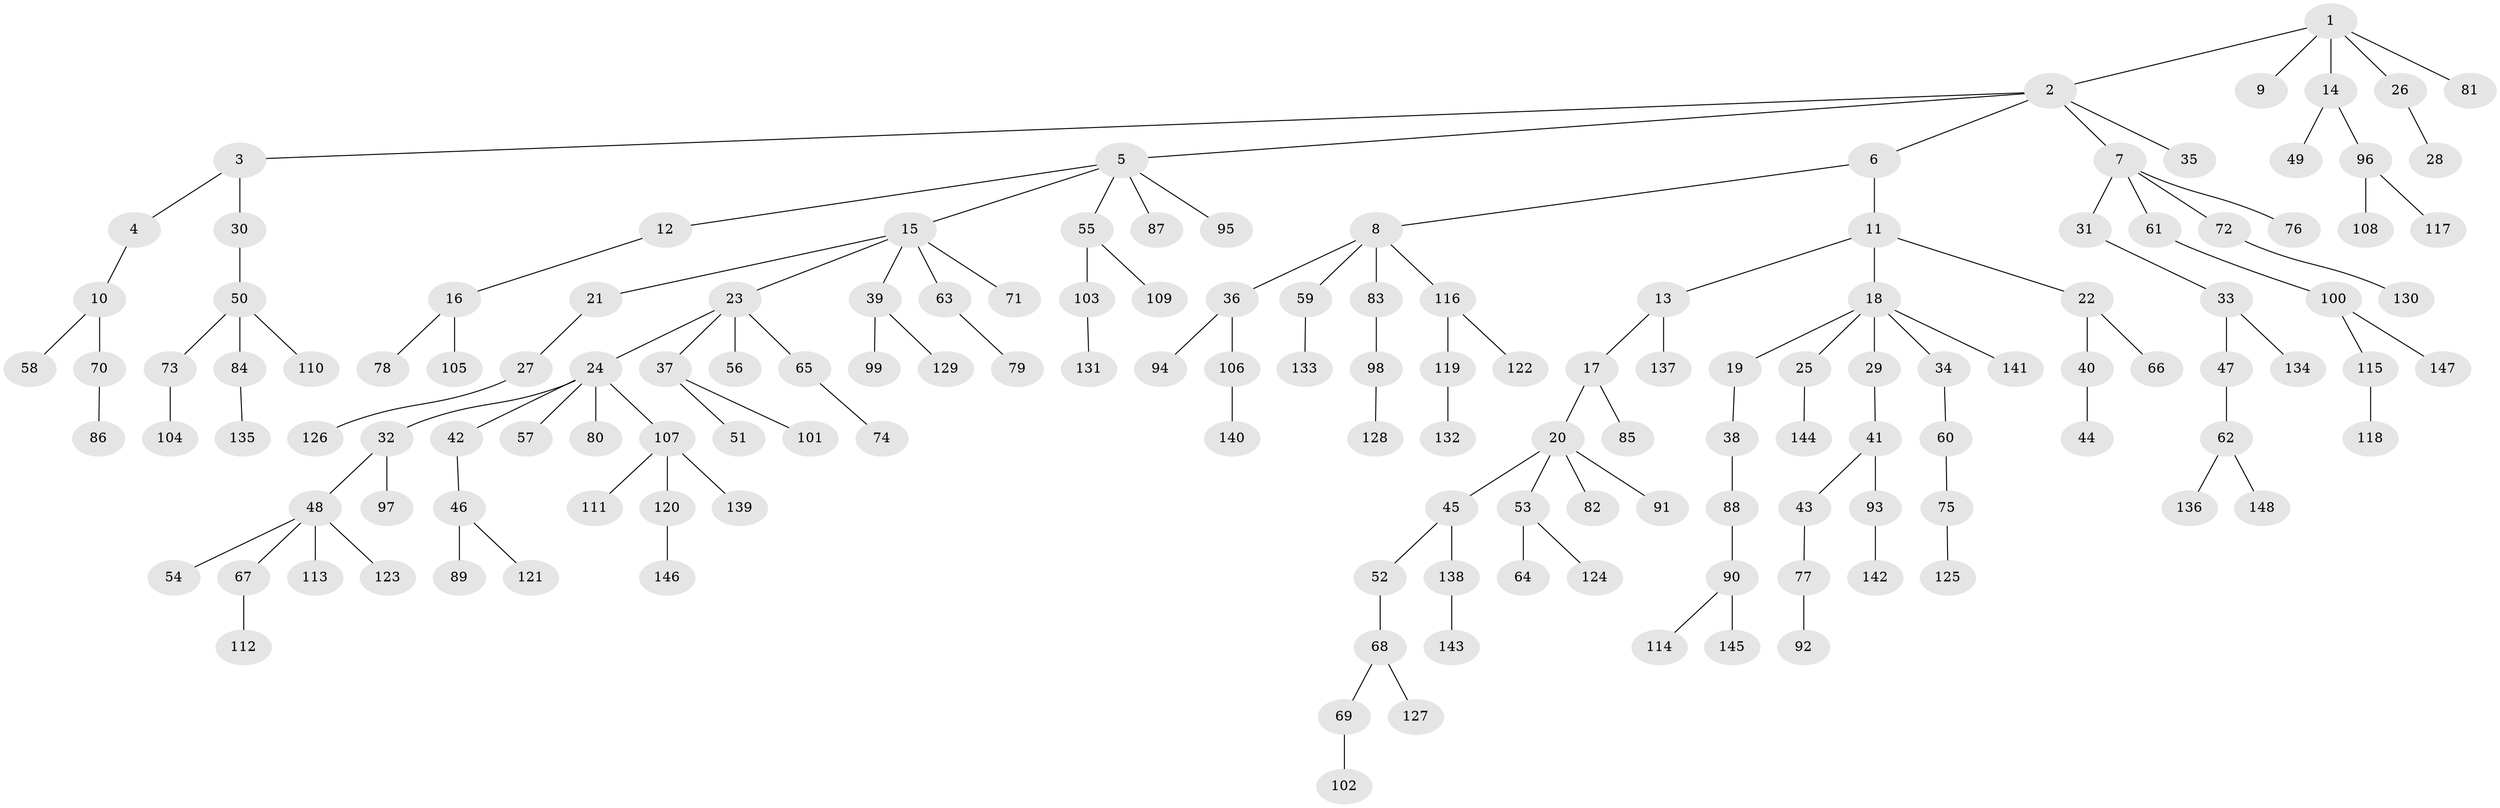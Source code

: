 // coarse degree distribution, {3: 0.15555555555555556, 8: 0.022222222222222223, 1: 0.4888888888888889, 5: 0.022222222222222223, 4: 0.044444444444444446, 2: 0.26666666666666666}
// Generated by graph-tools (version 1.1) at 2025/37/03/04/25 23:37:16]
// undirected, 148 vertices, 147 edges
graph export_dot {
  node [color=gray90,style=filled];
  1;
  2;
  3;
  4;
  5;
  6;
  7;
  8;
  9;
  10;
  11;
  12;
  13;
  14;
  15;
  16;
  17;
  18;
  19;
  20;
  21;
  22;
  23;
  24;
  25;
  26;
  27;
  28;
  29;
  30;
  31;
  32;
  33;
  34;
  35;
  36;
  37;
  38;
  39;
  40;
  41;
  42;
  43;
  44;
  45;
  46;
  47;
  48;
  49;
  50;
  51;
  52;
  53;
  54;
  55;
  56;
  57;
  58;
  59;
  60;
  61;
  62;
  63;
  64;
  65;
  66;
  67;
  68;
  69;
  70;
  71;
  72;
  73;
  74;
  75;
  76;
  77;
  78;
  79;
  80;
  81;
  82;
  83;
  84;
  85;
  86;
  87;
  88;
  89;
  90;
  91;
  92;
  93;
  94;
  95;
  96;
  97;
  98;
  99;
  100;
  101;
  102;
  103;
  104;
  105;
  106;
  107;
  108;
  109;
  110;
  111;
  112;
  113;
  114;
  115;
  116;
  117;
  118;
  119;
  120;
  121;
  122;
  123;
  124;
  125;
  126;
  127;
  128;
  129;
  130;
  131;
  132;
  133;
  134;
  135;
  136;
  137;
  138;
  139;
  140;
  141;
  142;
  143;
  144;
  145;
  146;
  147;
  148;
  1 -- 2;
  1 -- 9;
  1 -- 14;
  1 -- 26;
  1 -- 81;
  2 -- 3;
  2 -- 5;
  2 -- 6;
  2 -- 7;
  2 -- 35;
  3 -- 4;
  3 -- 30;
  4 -- 10;
  5 -- 12;
  5 -- 15;
  5 -- 55;
  5 -- 87;
  5 -- 95;
  6 -- 8;
  6 -- 11;
  7 -- 31;
  7 -- 61;
  7 -- 72;
  7 -- 76;
  8 -- 36;
  8 -- 59;
  8 -- 83;
  8 -- 116;
  10 -- 58;
  10 -- 70;
  11 -- 13;
  11 -- 18;
  11 -- 22;
  12 -- 16;
  13 -- 17;
  13 -- 137;
  14 -- 49;
  14 -- 96;
  15 -- 21;
  15 -- 23;
  15 -- 39;
  15 -- 63;
  15 -- 71;
  16 -- 78;
  16 -- 105;
  17 -- 20;
  17 -- 85;
  18 -- 19;
  18 -- 25;
  18 -- 29;
  18 -- 34;
  18 -- 141;
  19 -- 38;
  20 -- 45;
  20 -- 53;
  20 -- 82;
  20 -- 91;
  21 -- 27;
  22 -- 40;
  22 -- 66;
  23 -- 24;
  23 -- 37;
  23 -- 56;
  23 -- 65;
  24 -- 32;
  24 -- 42;
  24 -- 57;
  24 -- 80;
  24 -- 107;
  25 -- 144;
  26 -- 28;
  27 -- 126;
  29 -- 41;
  30 -- 50;
  31 -- 33;
  32 -- 48;
  32 -- 97;
  33 -- 47;
  33 -- 134;
  34 -- 60;
  36 -- 94;
  36 -- 106;
  37 -- 51;
  37 -- 101;
  38 -- 88;
  39 -- 99;
  39 -- 129;
  40 -- 44;
  41 -- 43;
  41 -- 93;
  42 -- 46;
  43 -- 77;
  45 -- 52;
  45 -- 138;
  46 -- 89;
  46 -- 121;
  47 -- 62;
  48 -- 54;
  48 -- 67;
  48 -- 113;
  48 -- 123;
  50 -- 73;
  50 -- 84;
  50 -- 110;
  52 -- 68;
  53 -- 64;
  53 -- 124;
  55 -- 103;
  55 -- 109;
  59 -- 133;
  60 -- 75;
  61 -- 100;
  62 -- 136;
  62 -- 148;
  63 -- 79;
  65 -- 74;
  67 -- 112;
  68 -- 69;
  68 -- 127;
  69 -- 102;
  70 -- 86;
  72 -- 130;
  73 -- 104;
  75 -- 125;
  77 -- 92;
  83 -- 98;
  84 -- 135;
  88 -- 90;
  90 -- 114;
  90 -- 145;
  93 -- 142;
  96 -- 108;
  96 -- 117;
  98 -- 128;
  100 -- 115;
  100 -- 147;
  103 -- 131;
  106 -- 140;
  107 -- 111;
  107 -- 120;
  107 -- 139;
  115 -- 118;
  116 -- 119;
  116 -- 122;
  119 -- 132;
  120 -- 146;
  138 -- 143;
}
